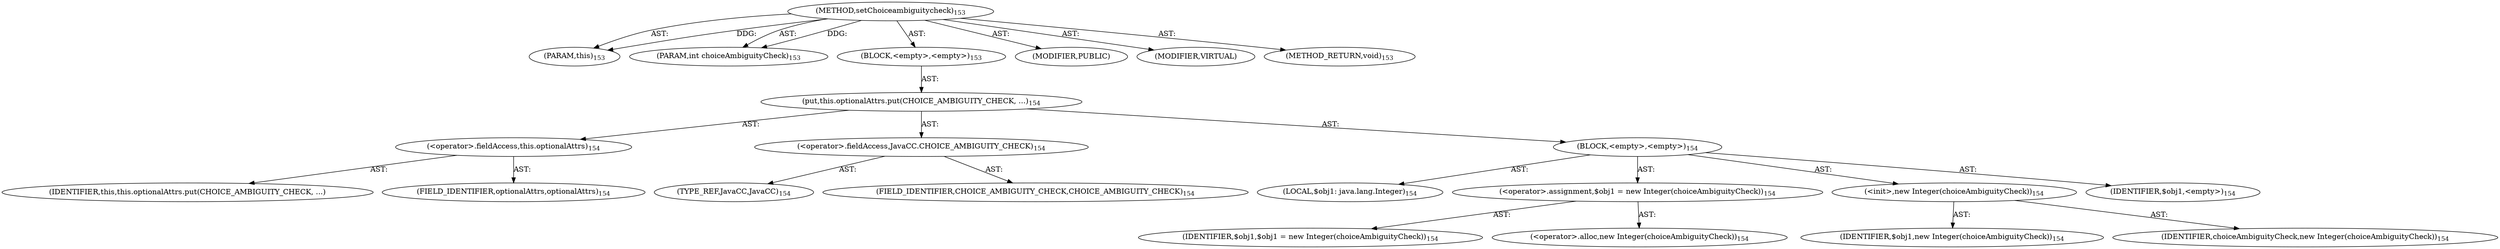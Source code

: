 digraph "setChoiceambiguitycheck" {  
"111669149697" [label = <(METHOD,setChoiceambiguitycheck)<SUB>153</SUB>> ]
"115964116998" [label = <(PARAM,this)<SUB>153</SUB>> ]
"115964116999" [label = <(PARAM,int choiceAmbiguityCheck)<SUB>153</SUB>> ]
"25769803778" [label = <(BLOCK,&lt;empty&gt;,&lt;empty&gt;)<SUB>153</SUB>> ]
"30064771078" [label = <(put,this.optionalAttrs.put(CHOICE_AMBIGUITY_CHECK, ...)<SUB>154</SUB>> ]
"30064771079" [label = <(&lt;operator&gt;.fieldAccess,this.optionalAttrs)<SUB>154</SUB>> ]
"68719476748" [label = <(IDENTIFIER,this,this.optionalAttrs.put(CHOICE_AMBIGUITY_CHECK, ...)> ]
"55834574850" [label = <(FIELD_IDENTIFIER,optionalAttrs,optionalAttrs)<SUB>154</SUB>> ]
"30064771080" [label = <(&lt;operator&gt;.fieldAccess,JavaCC.CHOICE_AMBIGUITY_CHECK)<SUB>154</SUB>> ]
"180388626433" [label = <(TYPE_REF,JavaCC,JavaCC)<SUB>154</SUB>> ]
"55834574851" [label = <(FIELD_IDENTIFIER,CHOICE_AMBIGUITY_CHECK,CHOICE_AMBIGUITY_CHECK)<SUB>154</SUB>> ]
"25769803779" [label = <(BLOCK,&lt;empty&gt;,&lt;empty&gt;)<SUB>154</SUB>> ]
"94489280513" [label = <(LOCAL,$obj1: java.lang.Integer)<SUB>154</SUB>> ]
"30064771081" [label = <(&lt;operator&gt;.assignment,$obj1 = new Integer(choiceAmbiguityCheck))<SUB>154</SUB>> ]
"68719476749" [label = <(IDENTIFIER,$obj1,$obj1 = new Integer(choiceAmbiguityCheck))<SUB>154</SUB>> ]
"30064771082" [label = <(&lt;operator&gt;.alloc,new Integer(choiceAmbiguityCheck))<SUB>154</SUB>> ]
"30064771083" [label = <(&lt;init&gt;,new Integer(choiceAmbiguityCheck))<SUB>154</SUB>> ]
"68719476750" [label = <(IDENTIFIER,$obj1,new Integer(choiceAmbiguityCheck))<SUB>154</SUB>> ]
"68719476751" [label = <(IDENTIFIER,choiceAmbiguityCheck,new Integer(choiceAmbiguityCheck))<SUB>154</SUB>> ]
"68719476752" [label = <(IDENTIFIER,$obj1,&lt;empty&gt;)<SUB>154</SUB>> ]
"133143986253" [label = <(MODIFIER,PUBLIC)> ]
"133143986254" [label = <(MODIFIER,VIRTUAL)> ]
"128849018881" [label = <(METHOD_RETURN,void)<SUB>153</SUB>> ]
  "111669149697" -> "115964116998"  [ label = "AST: "] 
  "111669149697" -> "115964116999"  [ label = "AST: "] 
  "111669149697" -> "25769803778"  [ label = "AST: "] 
  "111669149697" -> "133143986253"  [ label = "AST: "] 
  "111669149697" -> "133143986254"  [ label = "AST: "] 
  "111669149697" -> "128849018881"  [ label = "AST: "] 
  "25769803778" -> "30064771078"  [ label = "AST: "] 
  "30064771078" -> "30064771079"  [ label = "AST: "] 
  "30064771078" -> "30064771080"  [ label = "AST: "] 
  "30064771078" -> "25769803779"  [ label = "AST: "] 
  "30064771079" -> "68719476748"  [ label = "AST: "] 
  "30064771079" -> "55834574850"  [ label = "AST: "] 
  "30064771080" -> "180388626433"  [ label = "AST: "] 
  "30064771080" -> "55834574851"  [ label = "AST: "] 
  "25769803779" -> "94489280513"  [ label = "AST: "] 
  "25769803779" -> "30064771081"  [ label = "AST: "] 
  "25769803779" -> "30064771083"  [ label = "AST: "] 
  "25769803779" -> "68719476752"  [ label = "AST: "] 
  "30064771081" -> "68719476749"  [ label = "AST: "] 
  "30064771081" -> "30064771082"  [ label = "AST: "] 
  "30064771083" -> "68719476750"  [ label = "AST: "] 
  "30064771083" -> "68719476751"  [ label = "AST: "] 
  "111669149697" -> "115964116998"  [ label = "DDG: "] 
  "111669149697" -> "115964116999"  [ label = "DDG: "] 
}

